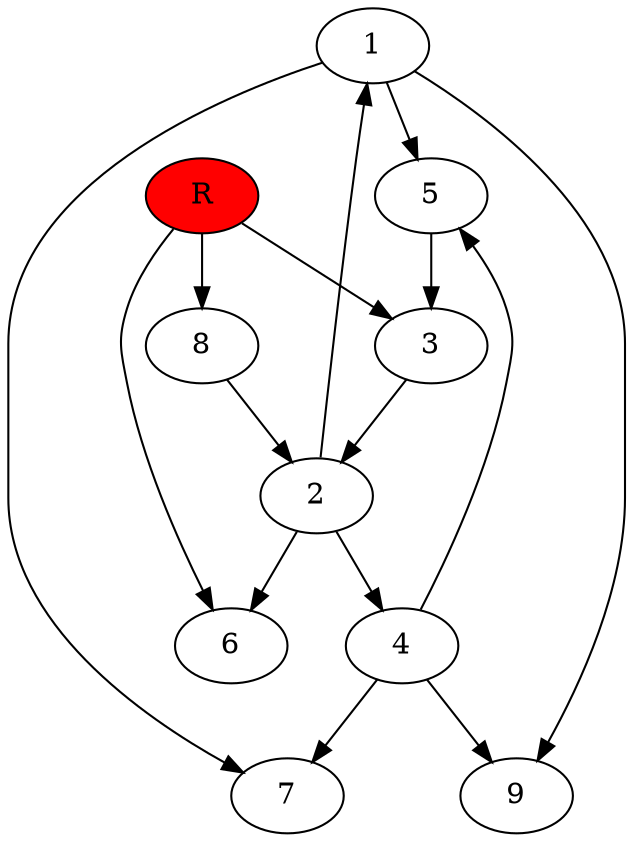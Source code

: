 digraph prb77407 {
	1
	2
	3
	4
	5
	6
	7
	8
	R [fillcolor="#ff0000" style=filled]
	1 -> 5
	1 -> 7
	1 -> 9
	2 -> 1
	2 -> 4
	2 -> 6
	3 -> 2
	4 -> 5
	4 -> 7
	4 -> 9
	5 -> 3
	8 -> 2
	R -> 3
	R -> 6
	R -> 8
}
